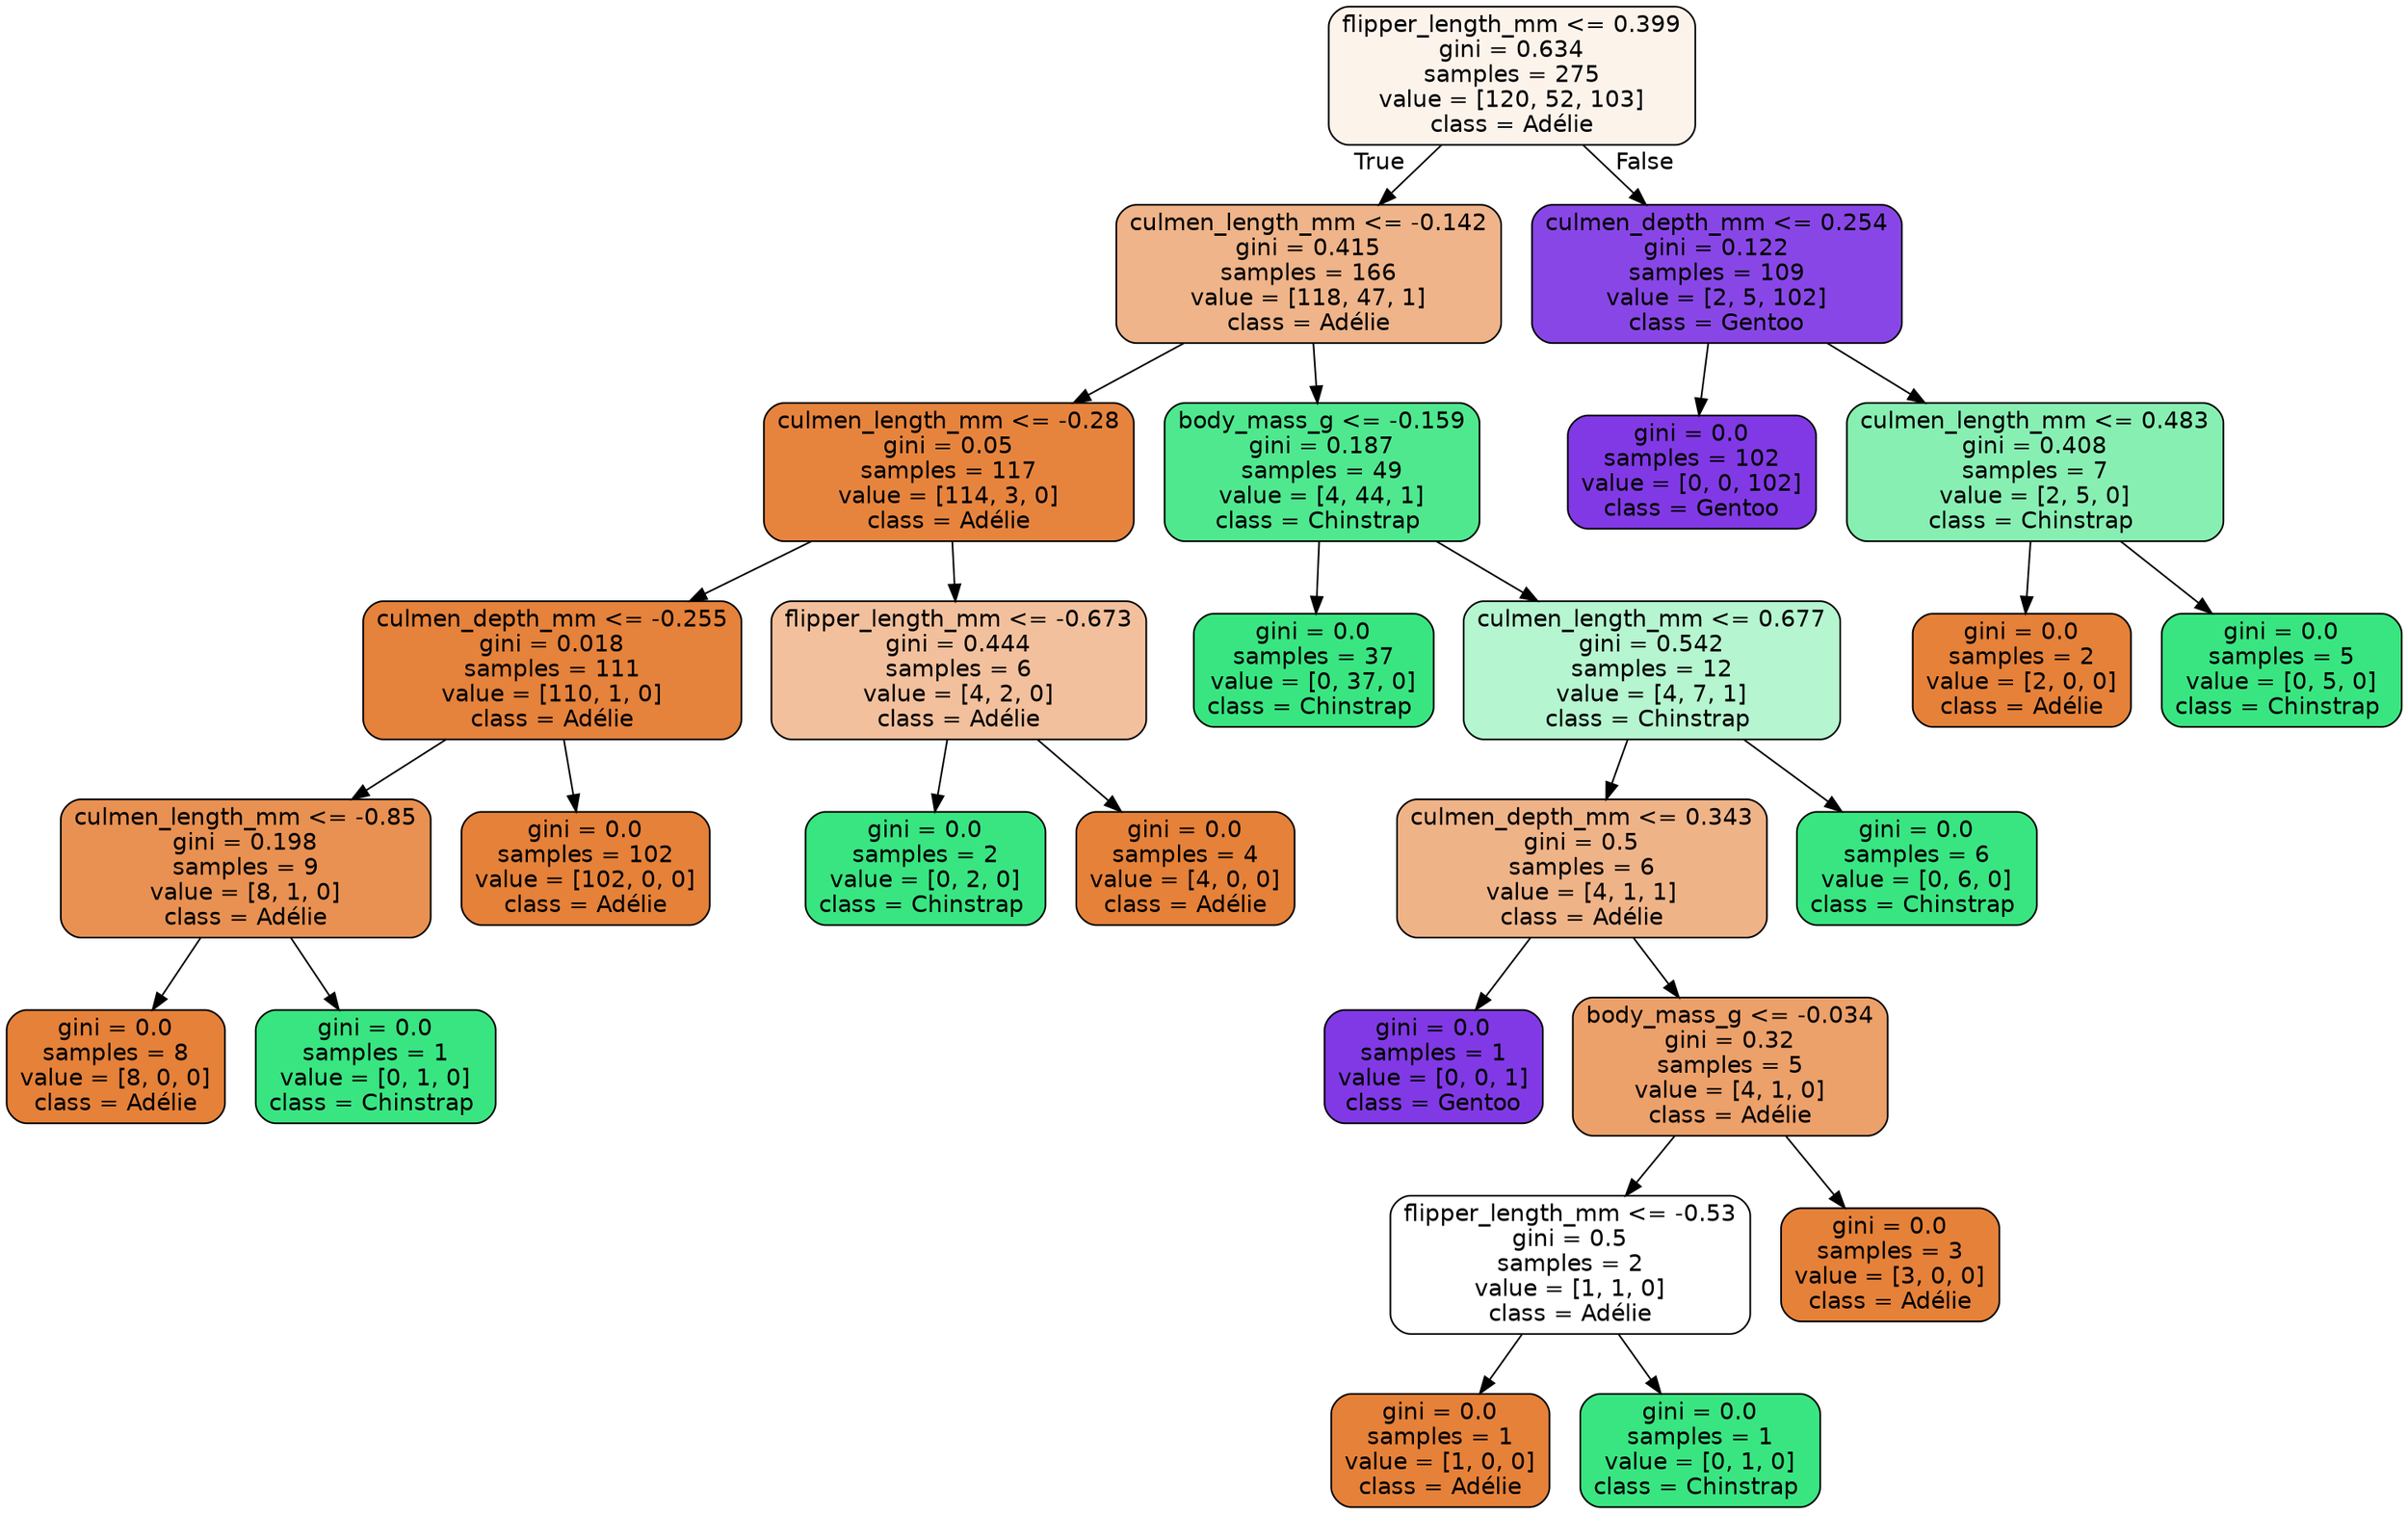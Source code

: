 digraph Tree {
node [shape=box, style="filled, rounded", color="black", fontname="helvetica"] ;
edge [fontname="helvetica"] ;
0 [label="flipper_length_mm <= 0.399\ngini = 0.634\nsamples = 275\nvalue = [120, 52, 103]\nclass = Adélie", fillcolor="#fcf3eb"] ;
1 [label="culmen_length_mm <= -0.142\ngini = 0.415\nsamples = 166\nvalue = [118, 47, 1]\nclass = Adélie", fillcolor="#efb489"] ;
0 -> 1 [labeldistance=2.5, labelangle=45, headlabel="True"] ;
2 [label="culmen_length_mm <= -0.28\ngini = 0.05\nsamples = 117\nvalue = [114, 3, 0]\nclass = Adélie", fillcolor="#e6843e"] ;
1 -> 2 ;
3 [label="culmen_depth_mm <= -0.255\ngini = 0.018\nsamples = 111\nvalue = [110, 1, 0]\nclass = Adélie", fillcolor="#e5823b"] ;
2 -> 3 ;
4 [label="culmen_length_mm <= -0.85\ngini = 0.198\nsamples = 9\nvalue = [8, 1, 0]\nclass = Adélie", fillcolor="#e89152"] ;
3 -> 4 ;
5 [label="gini = 0.0\nsamples = 8\nvalue = [8, 0, 0]\nclass = Adélie", fillcolor="#e58139"] ;
4 -> 5 ;
6 [label="gini = 0.0\nsamples = 1\nvalue = [0, 1, 0]\nclass = Chinstrap ", fillcolor="#39e581"] ;
4 -> 6 ;
7 [label="gini = 0.0\nsamples = 102\nvalue = [102, 0, 0]\nclass = Adélie", fillcolor="#e58139"] ;
3 -> 7 ;
8 [label="flipper_length_mm <= -0.673\ngini = 0.444\nsamples = 6\nvalue = [4, 2, 0]\nclass = Adélie", fillcolor="#f2c09c"] ;
2 -> 8 ;
9 [label="gini = 0.0\nsamples = 2\nvalue = [0, 2, 0]\nclass = Chinstrap ", fillcolor="#39e581"] ;
8 -> 9 ;
10 [label="gini = 0.0\nsamples = 4\nvalue = [4, 0, 0]\nclass = Adélie", fillcolor="#e58139"] ;
8 -> 10 ;
11 [label="body_mass_g <= -0.159\ngini = 0.187\nsamples = 49\nvalue = [4, 44, 1]\nclass = Chinstrap ", fillcolor="#4fe88f"] ;
1 -> 11 ;
12 [label="gini = 0.0\nsamples = 37\nvalue = [0, 37, 0]\nclass = Chinstrap ", fillcolor="#39e581"] ;
11 -> 12 ;
13 [label="culmen_length_mm <= 0.677\ngini = 0.542\nsamples = 12\nvalue = [4, 7, 1]\nclass = Chinstrap ", fillcolor="#b5f5d0"] ;
11 -> 13 ;
14 [label="culmen_depth_mm <= 0.343\ngini = 0.5\nsamples = 6\nvalue = [4, 1, 1]\nclass = Adélie", fillcolor="#efb388"] ;
13 -> 14 ;
15 [label="gini = 0.0\nsamples = 1\nvalue = [0, 0, 1]\nclass = Gentoo", fillcolor="#8139e5"] ;
14 -> 15 ;
16 [label="body_mass_g <= -0.034\ngini = 0.32\nsamples = 5\nvalue = [4, 1, 0]\nclass = Adélie", fillcolor="#eca06a"] ;
14 -> 16 ;
17 [label="flipper_length_mm <= -0.53\ngini = 0.5\nsamples = 2\nvalue = [1, 1, 0]\nclass = Adélie", fillcolor="#ffffff"] ;
16 -> 17 ;
18 [label="gini = 0.0\nsamples = 1\nvalue = [1, 0, 0]\nclass = Adélie", fillcolor="#e58139"] ;
17 -> 18 ;
19 [label="gini = 0.0\nsamples = 1\nvalue = [0, 1, 0]\nclass = Chinstrap ", fillcolor="#39e581"] ;
17 -> 19 ;
20 [label="gini = 0.0\nsamples = 3\nvalue = [3, 0, 0]\nclass = Adélie", fillcolor="#e58139"] ;
16 -> 20 ;
21 [label="gini = 0.0\nsamples = 6\nvalue = [0, 6, 0]\nclass = Chinstrap ", fillcolor="#39e581"] ;
13 -> 21 ;
22 [label="culmen_depth_mm <= 0.254\ngini = 0.122\nsamples = 109\nvalue = [2, 5, 102]\nclass = Gentoo", fillcolor="#8946e7"] ;
0 -> 22 [labeldistance=2.5, labelangle=-45, headlabel="False"] ;
23 [label="gini = 0.0\nsamples = 102\nvalue = [0, 0, 102]\nclass = Gentoo", fillcolor="#8139e5"] ;
22 -> 23 ;
24 [label="culmen_length_mm <= 0.483\ngini = 0.408\nsamples = 7\nvalue = [2, 5, 0]\nclass = Chinstrap ", fillcolor="#88efb3"] ;
22 -> 24 ;
25 [label="gini = 0.0\nsamples = 2\nvalue = [2, 0, 0]\nclass = Adélie", fillcolor="#e58139"] ;
24 -> 25 ;
26 [label="gini = 0.0\nsamples = 5\nvalue = [0, 5, 0]\nclass = Chinstrap ", fillcolor="#39e581"] ;
24 -> 26 ;
}